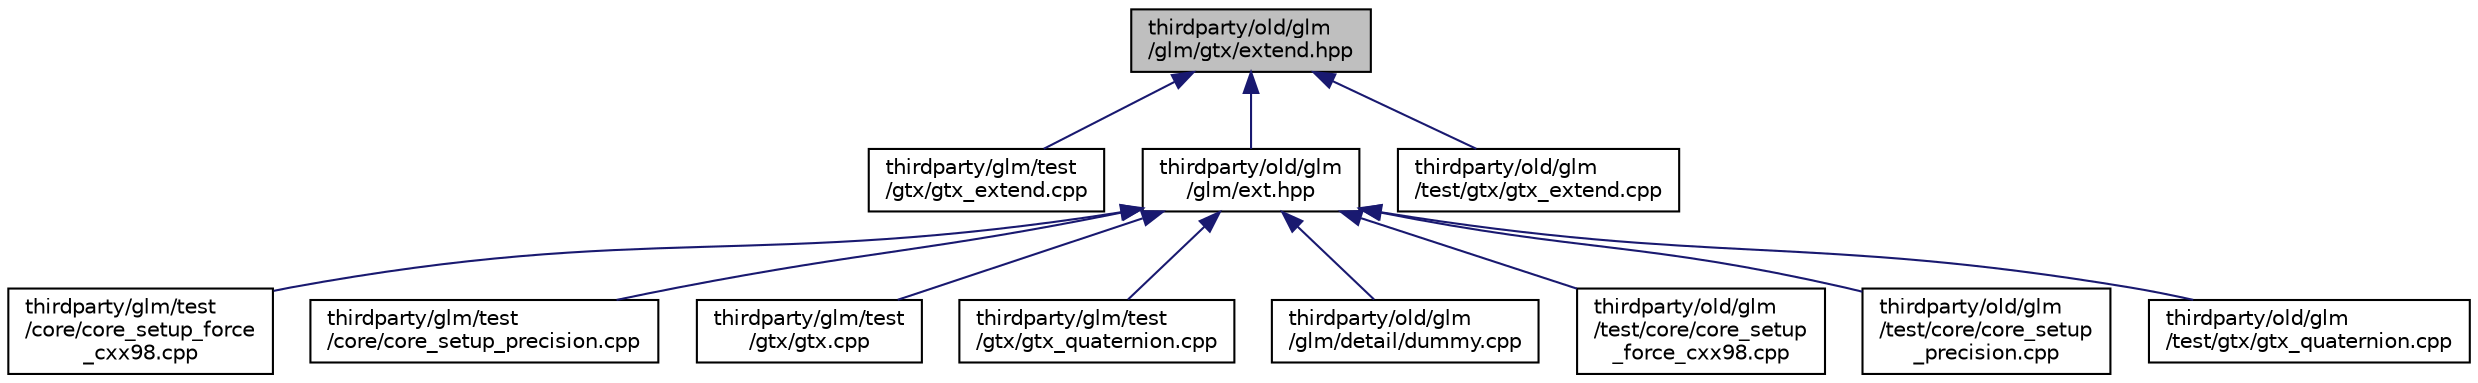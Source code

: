 digraph "thirdparty/old/glm/glm/gtx/extend.hpp"
{
  edge [fontname="Helvetica",fontsize="10",labelfontname="Helvetica",labelfontsize="10"];
  node [fontname="Helvetica",fontsize="10",shape=record];
  Node1 [label="thirdparty/old/glm\l/glm/gtx/extend.hpp",height=0.2,width=0.4,color="black", fillcolor="grey75", style="filled", fontcolor="black"];
  Node1 -> Node2 [dir="back",color="midnightblue",fontsize="10",style="solid",fontname="Helvetica"];
  Node2 [label="thirdparty/glm/test\l/gtx/gtx_extend.cpp",height=0.2,width=0.4,color="black", fillcolor="white", style="filled",URL="$glm_2test_2gtx_2gtx__extend_8cpp.html"];
  Node1 -> Node3 [dir="back",color="midnightblue",fontsize="10",style="solid",fontname="Helvetica"];
  Node3 [label="thirdparty/old/glm\l/glm/ext.hpp",height=0.2,width=0.4,color="black", fillcolor="white", style="filled",URL="$old_2glm_2glm_2ext_8hpp.html"];
  Node3 -> Node4 [dir="back",color="midnightblue",fontsize="10",style="solid",fontname="Helvetica"];
  Node4 [label="thirdparty/glm/test\l/core/core_setup_force\l_cxx98.cpp",height=0.2,width=0.4,color="black", fillcolor="white", style="filled",URL="$glm_2test_2core_2core__setup__force__cxx98_8cpp.html"];
  Node3 -> Node5 [dir="back",color="midnightblue",fontsize="10",style="solid",fontname="Helvetica"];
  Node5 [label="thirdparty/glm/test\l/core/core_setup_precision.cpp",height=0.2,width=0.4,color="black", fillcolor="white", style="filled",URL="$glm_2test_2core_2core__setup__precision_8cpp.html"];
  Node3 -> Node6 [dir="back",color="midnightblue",fontsize="10",style="solid",fontname="Helvetica"];
  Node6 [label="thirdparty/glm/test\l/gtx/gtx.cpp",height=0.2,width=0.4,color="black", fillcolor="white", style="filled",URL="$gtx_8cpp.html"];
  Node3 -> Node7 [dir="back",color="midnightblue",fontsize="10",style="solid",fontname="Helvetica"];
  Node7 [label="thirdparty/glm/test\l/gtx/gtx_quaternion.cpp",height=0.2,width=0.4,color="black", fillcolor="white", style="filled",URL="$glm_2test_2gtx_2gtx__quaternion_8cpp.html"];
  Node3 -> Node8 [dir="back",color="midnightblue",fontsize="10",style="solid",fontname="Helvetica"];
  Node8 [label="thirdparty/old/glm\l/glm/detail/dummy.cpp",height=0.2,width=0.4,color="black", fillcolor="white", style="filled",URL="$old_2glm_2glm_2detail_2dummy_8cpp.html"];
  Node3 -> Node9 [dir="back",color="midnightblue",fontsize="10",style="solid",fontname="Helvetica"];
  Node9 [label="thirdparty/old/glm\l/test/core/core_setup\l_force_cxx98.cpp",height=0.2,width=0.4,color="black", fillcolor="white", style="filled",URL="$old_2glm_2test_2core_2core__setup__force__cxx98_8cpp.html"];
  Node3 -> Node10 [dir="back",color="midnightblue",fontsize="10",style="solid",fontname="Helvetica"];
  Node10 [label="thirdparty/old/glm\l/test/core/core_setup\l_precision.cpp",height=0.2,width=0.4,color="black", fillcolor="white", style="filled",URL="$old_2glm_2test_2core_2core__setup__precision_8cpp.html"];
  Node3 -> Node11 [dir="back",color="midnightblue",fontsize="10",style="solid",fontname="Helvetica"];
  Node11 [label="thirdparty/old/glm\l/test/gtx/gtx_quaternion.cpp",height=0.2,width=0.4,color="black", fillcolor="white", style="filled",URL="$old_2glm_2test_2gtx_2gtx__quaternion_8cpp.html"];
  Node1 -> Node12 [dir="back",color="midnightblue",fontsize="10",style="solid",fontname="Helvetica"];
  Node12 [label="thirdparty/old/glm\l/test/gtx/gtx_extend.cpp",height=0.2,width=0.4,color="black", fillcolor="white", style="filled",URL="$old_2glm_2test_2gtx_2gtx__extend_8cpp.html"];
}

